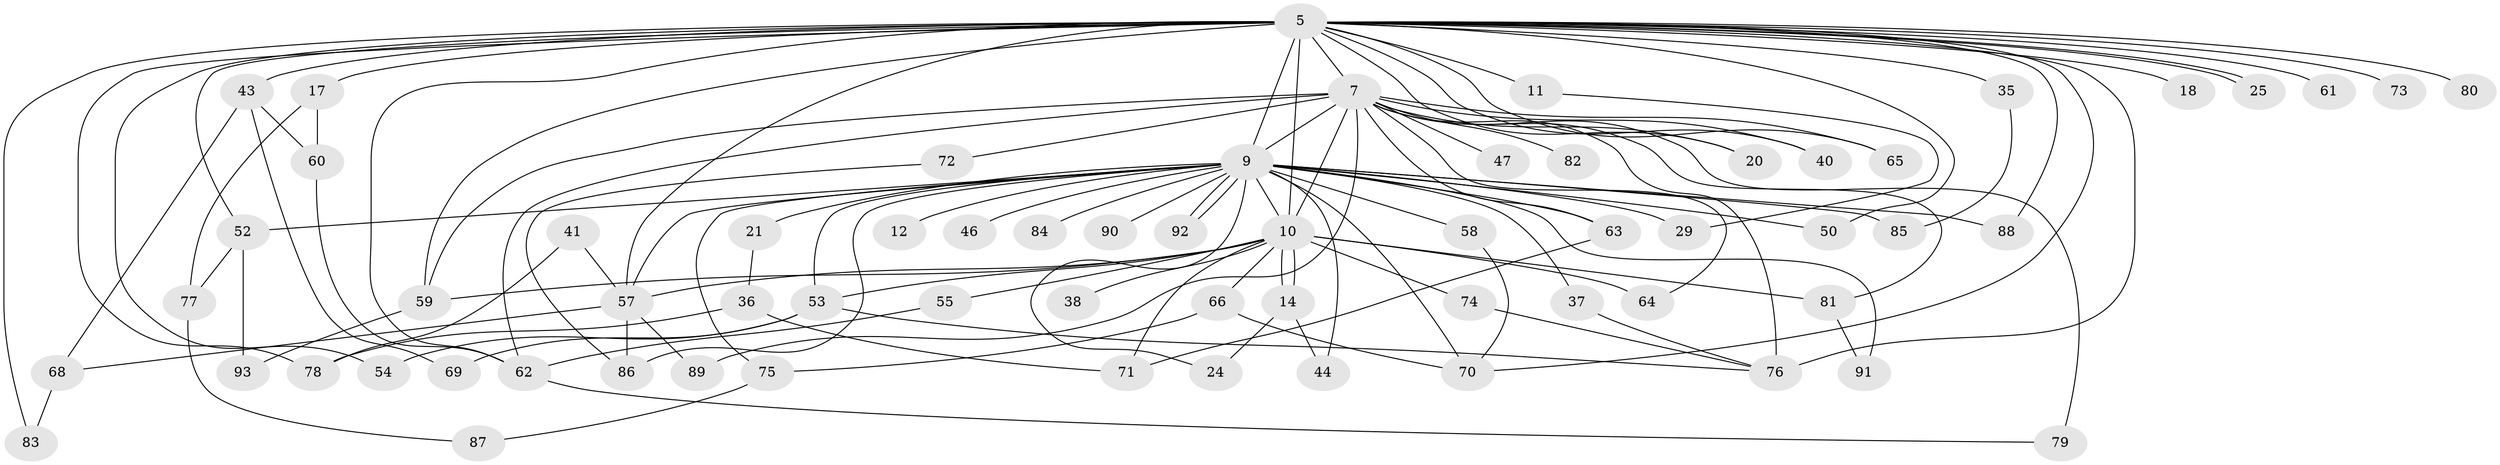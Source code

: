 // original degree distribution, {21: 0.010752688172043012, 15: 0.010752688172043012, 19: 0.021505376344086023, 27: 0.010752688172043012, 26: 0.010752688172043012, 17: 0.010752688172043012, 16: 0.010752688172043012, 18: 0.021505376344086023, 3: 0.22580645161290322, 2: 0.5268817204301075, 7: 0.021505376344086023, 4: 0.06451612903225806, 6: 0.021505376344086023, 5: 0.03225806451612903}
// Generated by graph-tools (version 1.1) at 2025/46/03/04/25 21:46:45]
// undirected, 65 vertices, 116 edges
graph export_dot {
graph [start="1"]
  node [color=gray90,style=filled];
  5 [super="+3"];
  7 [super="+4"];
  9 [super="+8+6"];
  10 [super="+2"];
  11;
  12;
  14;
  17;
  18;
  20;
  21 [super="+19"];
  24;
  25;
  29;
  35;
  36;
  37;
  38;
  40;
  41;
  43;
  44;
  46;
  47;
  50 [super="+26"];
  52 [super="+42"];
  53 [super="+51"];
  54;
  55;
  57 [super="+32+16"];
  58 [super="+39"];
  59 [super="+23"];
  60 [super="+45"];
  61;
  62 [super="+15"];
  63;
  64 [super="+33"];
  65;
  66 [super="+30"];
  68;
  69;
  70 [super="+27+67"];
  71 [super="+48"];
  72;
  73;
  74;
  75;
  76 [super="+31"];
  77;
  78 [super="+22"];
  79 [super="+56"];
  80;
  81;
  82;
  83;
  84;
  85;
  86 [super="+34"];
  87;
  88 [super="+49"];
  89;
  90;
  91;
  92;
  93;
  5 -- 7 [weight=6];
  5 -- 9 [weight=9];
  5 -- 10 [weight=6];
  5 -- 11 [weight=2];
  5 -- 17 [weight=2];
  5 -- 25;
  5 -- 25;
  5 -- 35 [weight=2];
  5 -- 40;
  5 -- 43 [weight=2];
  5 -- 52 [weight=2];
  5 -- 57 [weight=3];
  5 -- 65;
  5 -- 70 [weight=2];
  5 -- 78 [weight=3];
  5 -- 80 [weight=2];
  5 -- 73;
  5 -- 18 [weight=2];
  5 -- 20;
  5 -- 83;
  5 -- 88;
  5 -- 54;
  5 -- 61;
  5 -- 76 [weight=2];
  5 -- 50;
  5 -- 62;
  5 -- 59;
  7 -- 9 [weight=6];
  7 -- 10 [weight=4];
  7 -- 20;
  7 -- 40;
  7 -- 47 [weight=2];
  7 -- 63;
  7 -- 79 [weight=2];
  7 -- 81;
  7 -- 82 [weight=2];
  7 -- 65;
  7 -- 72;
  7 -- 76 [weight=2];
  7 -- 89;
  7 -- 62;
  7 -- 64;
  7 -- 59;
  9 -- 10 [weight=6];
  9 -- 12 [weight=2];
  9 -- 29;
  9 -- 44;
  9 -- 46 [weight=2];
  9 -- 63;
  9 -- 92;
  9 -- 92;
  9 -- 75;
  9 -- 58 [weight=2];
  9 -- 50 [weight=2];
  9 -- 24;
  9 -- 90 [weight=2];
  9 -- 21 [weight=3];
  9 -- 52;
  9 -- 70 [weight=2];
  9 -- 84;
  9 -- 85;
  9 -- 86;
  9 -- 88 [weight=2];
  9 -- 91;
  9 -- 37;
  9 -- 57;
  9 -- 53;
  10 -- 14;
  10 -- 14;
  10 -- 38 [weight=2];
  10 -- 59;
  10 -- 74;
  10 -- 81;
  10 -- 64 [weight=2];
  10 -- 66 [weight=2];
  10 -- 55;
  10 -- 57;
  10 -- 71;
  10 -- 53;
  11 -- 29;
  14 -- 24;
  14 -- 44;
  17 -- 60;
  17 -- 77;
  21 -- 36;
  35 -- 85;
  36 -- 78;
  36 -- 71;
  37 -- 76;
  41 -- 78;
  41 -- 57;
  43 -- 68;
  43 -- 69;
  43 -- 60;
  52 -- 77;
  52 -- 93;
  53 -- 54;
  53 -- 76;
  53 -- 69;
  55 -- 62;
  57 -- 89;
  57 -- 68;
  57 -- 86 [weight=2];
  58 -- 70;
  59 -- 93;
  60 -- 62;
  62 -- 79;
  63 -- 71;
  66 -- 75;
  66 -- 70;
  68 -- 83;
  72 -- 86;
  74 -- 76;
  75 -- 87;
  77 -- 87;
  81 -- 91;
}
